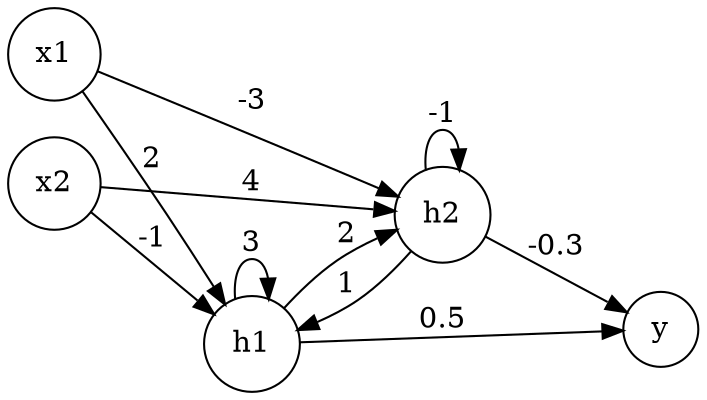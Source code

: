 digraph G {
rankdir=LR;
x1 [label="x1", shape="circle"];
x2 [label="x2", shape="circle"];
h1 [label="h1", shape="circle"];
h2 [label="h2", shape="circle"];
y [label="y", shape="circle"];
x1 -> h1 [label="2"];
x2 -> h1 [label="-1"];
x1 -> h2 [label="-3"];
x2 -> h2 [label="4"];
h1 -> h1 [label="3"];
h1 -> h2 [label="2"];
h2 -> h1 [label="1"];
h2 -> h2 [label="-1"];
h1 -> y [label="0.5"];
h2 -> y [label="-0.3"];
}
